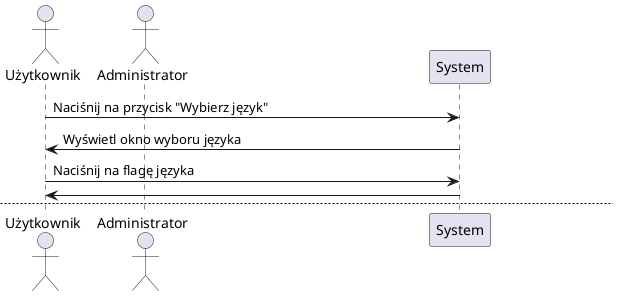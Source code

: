 @startuml

actor Użytkownik
participant System

Użytkownik -> System: Naciśnij na przycisk "Wybierz język"
System -> Użytkownik: Wyświetl okno wyboru języka
Użytkownik -> System: Naciśnij na flagę języka
System -> Użytkownik

newpage

Użytkownik -> System: Naciśnij na przycisk "Wyświetl bilety"
System -> System: Pobierz ceny biletów
System -> Użytkownik: Wyświetl okno wyboru rodzaju biletu
Użytkownik -> System: Wybierz rodzaj biletu i ilość biletów i naciśnij przycisk "Kup bilet"
System -> Użytkownik: Wyświetl okno potwierdzenia płatności
Użytkownik -> System: Potwierdz
System -> Użytkownik: Wyświetl okno rodzaju płatności
Użytkownik -> System: Wybierz rodzaj płatności
System -> Użytkownik: Wyświetl okno płatności
Użytkownik -> System: Zapłać za bilet
System -> System: Wyślij raport transakcji
System -> System: Drukuj bilety
System -> System: Wydaj resztę
System -> Użytkownik: Wyświetl potwierdzenie zakupu

newpage 

actor Administrator
participant System

Administrator -> System: wybierz "wyświetl raporty sprzedaży"
System -> Administrator: wyświetl okno raportów sprzedaży

newpage


Administrator -> System: wybierz "wyświetl dostępne bilety"
System -> Administrator: wyświetl dostępne bilety
Administrator -> System: wybierz "Skonfiguruj bilet"
System -> Administrator: wyświetl okno konfiguracji biletu
Administrator -> System: konfiguruj bilet
System -> Administrator

newpage

Administrator -> System: wybierz "wyświetl dostępne promocje"
System -> Administrator: wyświetl dostępne promocje
Administrator -> System: wybierz "Skonfiguruj promocję"
System -> Administrator: wyświetl okno konfiguracji promocji
Administrator -> System: konfiguruj promocję
System -> Administrator
newpage

Administrator -> System: wybierz "wyświetl dostępne taryfy"
System -> Administrator: wyświetl dostępne taryfy
Administrator -> System: wybierz "Skonfiguruj taryfę"
System -> Administrator: wyświetl okno konfiguracji taryfy
Administrator -> System: konfiguruj taryfę
System -> Administrator

newpage

Administrator -> System: wybierz "wyświetl listę biletomatów"
System -> Administrator: wyświetl listę biletomatów
Administrator -> System: wybierz "Zaktualizuj biletomat"
System -> System: zaktualizuj biletomat
System -> Administrator

@enduml